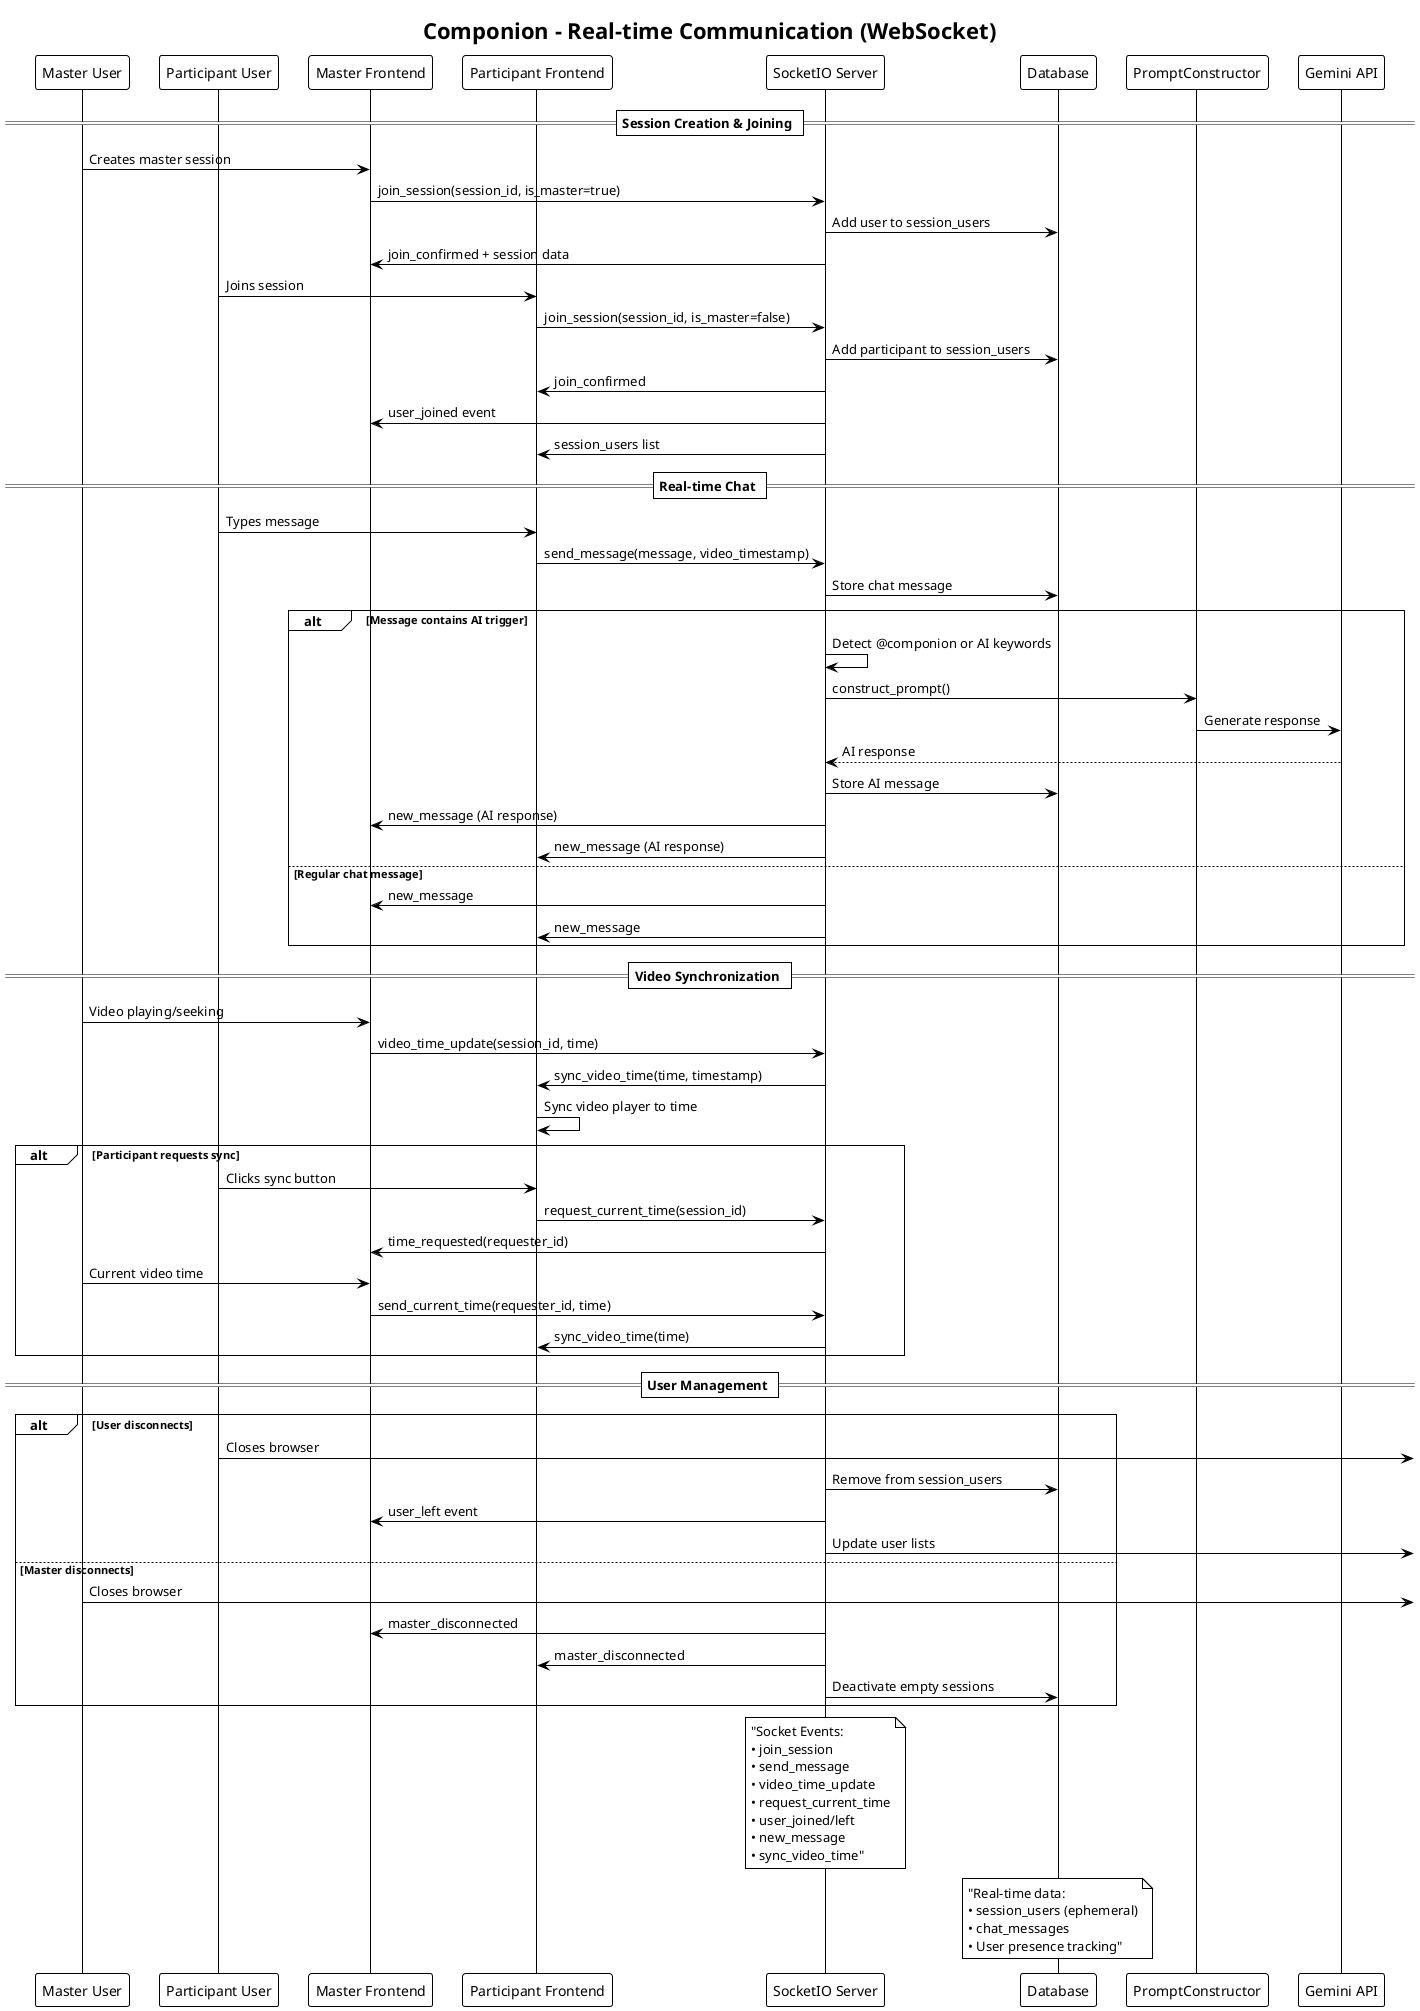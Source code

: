 @startuml realtime_communication
!theme plain
title Componion - Real-time Communication (WebSocket)

participant "Master User" as MU
participant "Participant User" as PU
participant "Master Frontend" as MFE
participant "Participant Frontend" as PFE
participant "SocketIO Server" as SIO
participant "Database" as DB

== Session Creation & Joining ==

MU -> MFE : Creates master session
MFE -> SIO : join_session(session_id, is_master=true)
SIO -> DB : Add user to session_users
SIO -> MFE : join_confirmed + session data

PU -> PFE : Joins session
PFE -> SIO : join_session(session_id, is_master=false)
SIO -> DB : Add participant to session_users
SIO -> PFE : join_confirmed
SIO -> MFE : user_joined event
SIO -> PFE : session_users list

== Real-time Chat ==

PU -> PFE : Types message
PFE -> SIO : send_message(message, video_timestamp)
SIO -> DB : Store chat message

alt Message contains AI trigger
  SIO -> SIO : Detect @componion or AI keywords
  SIO -> "PromptConstructor" : construct_prompt()
  "PromptConstructor" -> "Gemini API" : Generate response
  "Gemini API" --> SIO : AI response
  SIO -> DB : Store AI message
  SIO -> MFE : new_message (AI response)
  SIO -> PFE : new_message (AI response)
else Regular chat message
  SIO -> MFE : new_message
  SIO -> PFE : new_message
end

== Video Synchronization ==

MU -> MFE : Video playing/seeking
MFE -> SIO : video_time_update(session_id, time)
SIO -> PFE : sync_video_time(time, timestamp)
PFE -> PFE : Sync video player to time

alt Participant requests sync
  PU -> PFE : Clicks sync button
  PFE -> SIO : request_current_time(session_id)
  SIO -> MFE : time_requested(requester_id)
  MU -> MFE : Current video time
  MFE -> SIO : send_current_time(requester_id, time)
  SIO -> PFE : sync_video_time(time)
end

== User Management ==

alt User disconnects
  PU -> : Closes browser
  SIO -> DB : Remove from session_users
  SIO -> MFE : user_left event
  SIO -> : Update user lists
else Master disconnects
  MU -> : Closes browser
  SIO -> MFE : master_disconnected
  SIO -> PFE : master_disconnected
  SIO -> DB : Deactivate empty sessions
end

note over SIO : "Socket Events:\n• join_session\n• send_message\n• video_time_update\n• request_current_time\n• user_joined/left\n• new_message\n• sync_video_time"

note over DB : "Real-time data:\n• session_users (ephemeral)\n• chat_messages\n• User presence tracking"

@enduml
